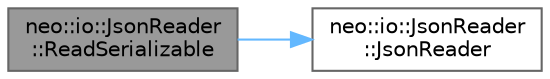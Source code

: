 digraph "neo::io::JsonReader::ReadSerializable"
{
 // LATEX_PDF_SIZE
  bgcolor="transparent";
  edge [fontname=Helvetica,fontsize=10,labelfontname=Helvetica,labelfontsize=10];
  node [fontname=Helvetica,fontsize=10,shape=box,height=0.2,width=0.4];
  rankdir="LR";
  Node1 [id="Node000001",label="neo::io::JsonReader\l::ReadSerializable",height=0.2,width=0.4,color="gray40", fillcolor="grey60", style="filled", fontcolor="black",tooltip="Reads a serializable object from the JSON."];
  Node1 -> Node2 [id="edge1_Node000001_Node000002",color="steelblue1",style="solid",tooltip=" "];
  Node2 [id="Node000002",label="neo::io::JsonReader\l::JsonReader",height=0.2,width=0.4,color="grey40", fillcolor="white", style="filled",URL="$classneo_1_1io_1_1_json_reader.html#a83a9c671b033295095b4749e4b089d2b",tooltip="Constructs a JsonReader that reads from the specified JSON value."];
}
